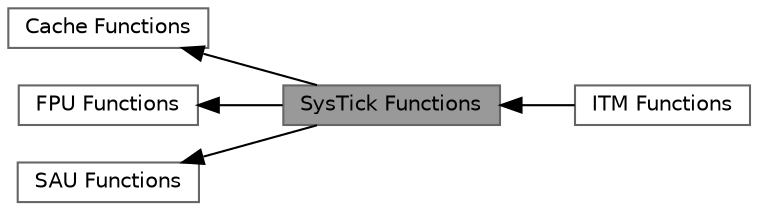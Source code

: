 digraph "SysTick Functions"
{
 // LATEX_PDF_SIZE
  bgcolor="transparent";
  edge [fontname=Helvetica,fontsize=10,labelfontname=Helvetica,labelfontsize=10];
  node [fontname=Helvetica,fontsize=10,shape=box,height=0.2,width=0.4];
  rankdir=LR;
  Node4 [id="Node000004",label="Cache Functions",height=0.2,width=0.4,color="grey40", fillcolor="white", style="filled",URL="$group___c_m_s_i_s___core___cache_functions.html",tooltip="Functions that configure Instruction and Data cache."];
  Node2 [id="Node000002",label="FPU Functions",height=0.2,width=0.4,color="grey40", fillcolor="white", style="filled",URL="$group___c_m_s_i_s___core___fpu_functions.html",tooltip="Function that provides FPU type."];
  Node3 [id="Node000003",label="SAU Functions",height=0.2,width=0.4,color="grey40", fillcolor="white", style="filled",URL="$group___c_m_s_i_s___core___s_a_u_functions.html",tooltip="Functions that configure the SAU."];
  Node1 [id="Node000001",label="SysTick Functions",height=0.2,width=0.4,color="gray40", fillcolor="grey60", style="filled", fontcolor="black",tooltip="Functions that configure the System."];
  Node5 [id="Node000005",label="ITM Functions",height=0.2,width=0.4,color="grey40", fillcolor="white", style="filled",URL="$group___c_m_s_i_s__core___debug_functions.html",tooltip="Functions that access the ITM debug interface."];
  Node2->Node1 [shape=plaintext, dir="back", style="solid"];
  Node3->Node1 [shape=plaintext, dir="back", style="solid"];
  Node4->Node1 [shape=plaintext, dir="back", style="solid"];
  Node1->Node5 [shape=plaintext, dir="back", style="solid"];
}
